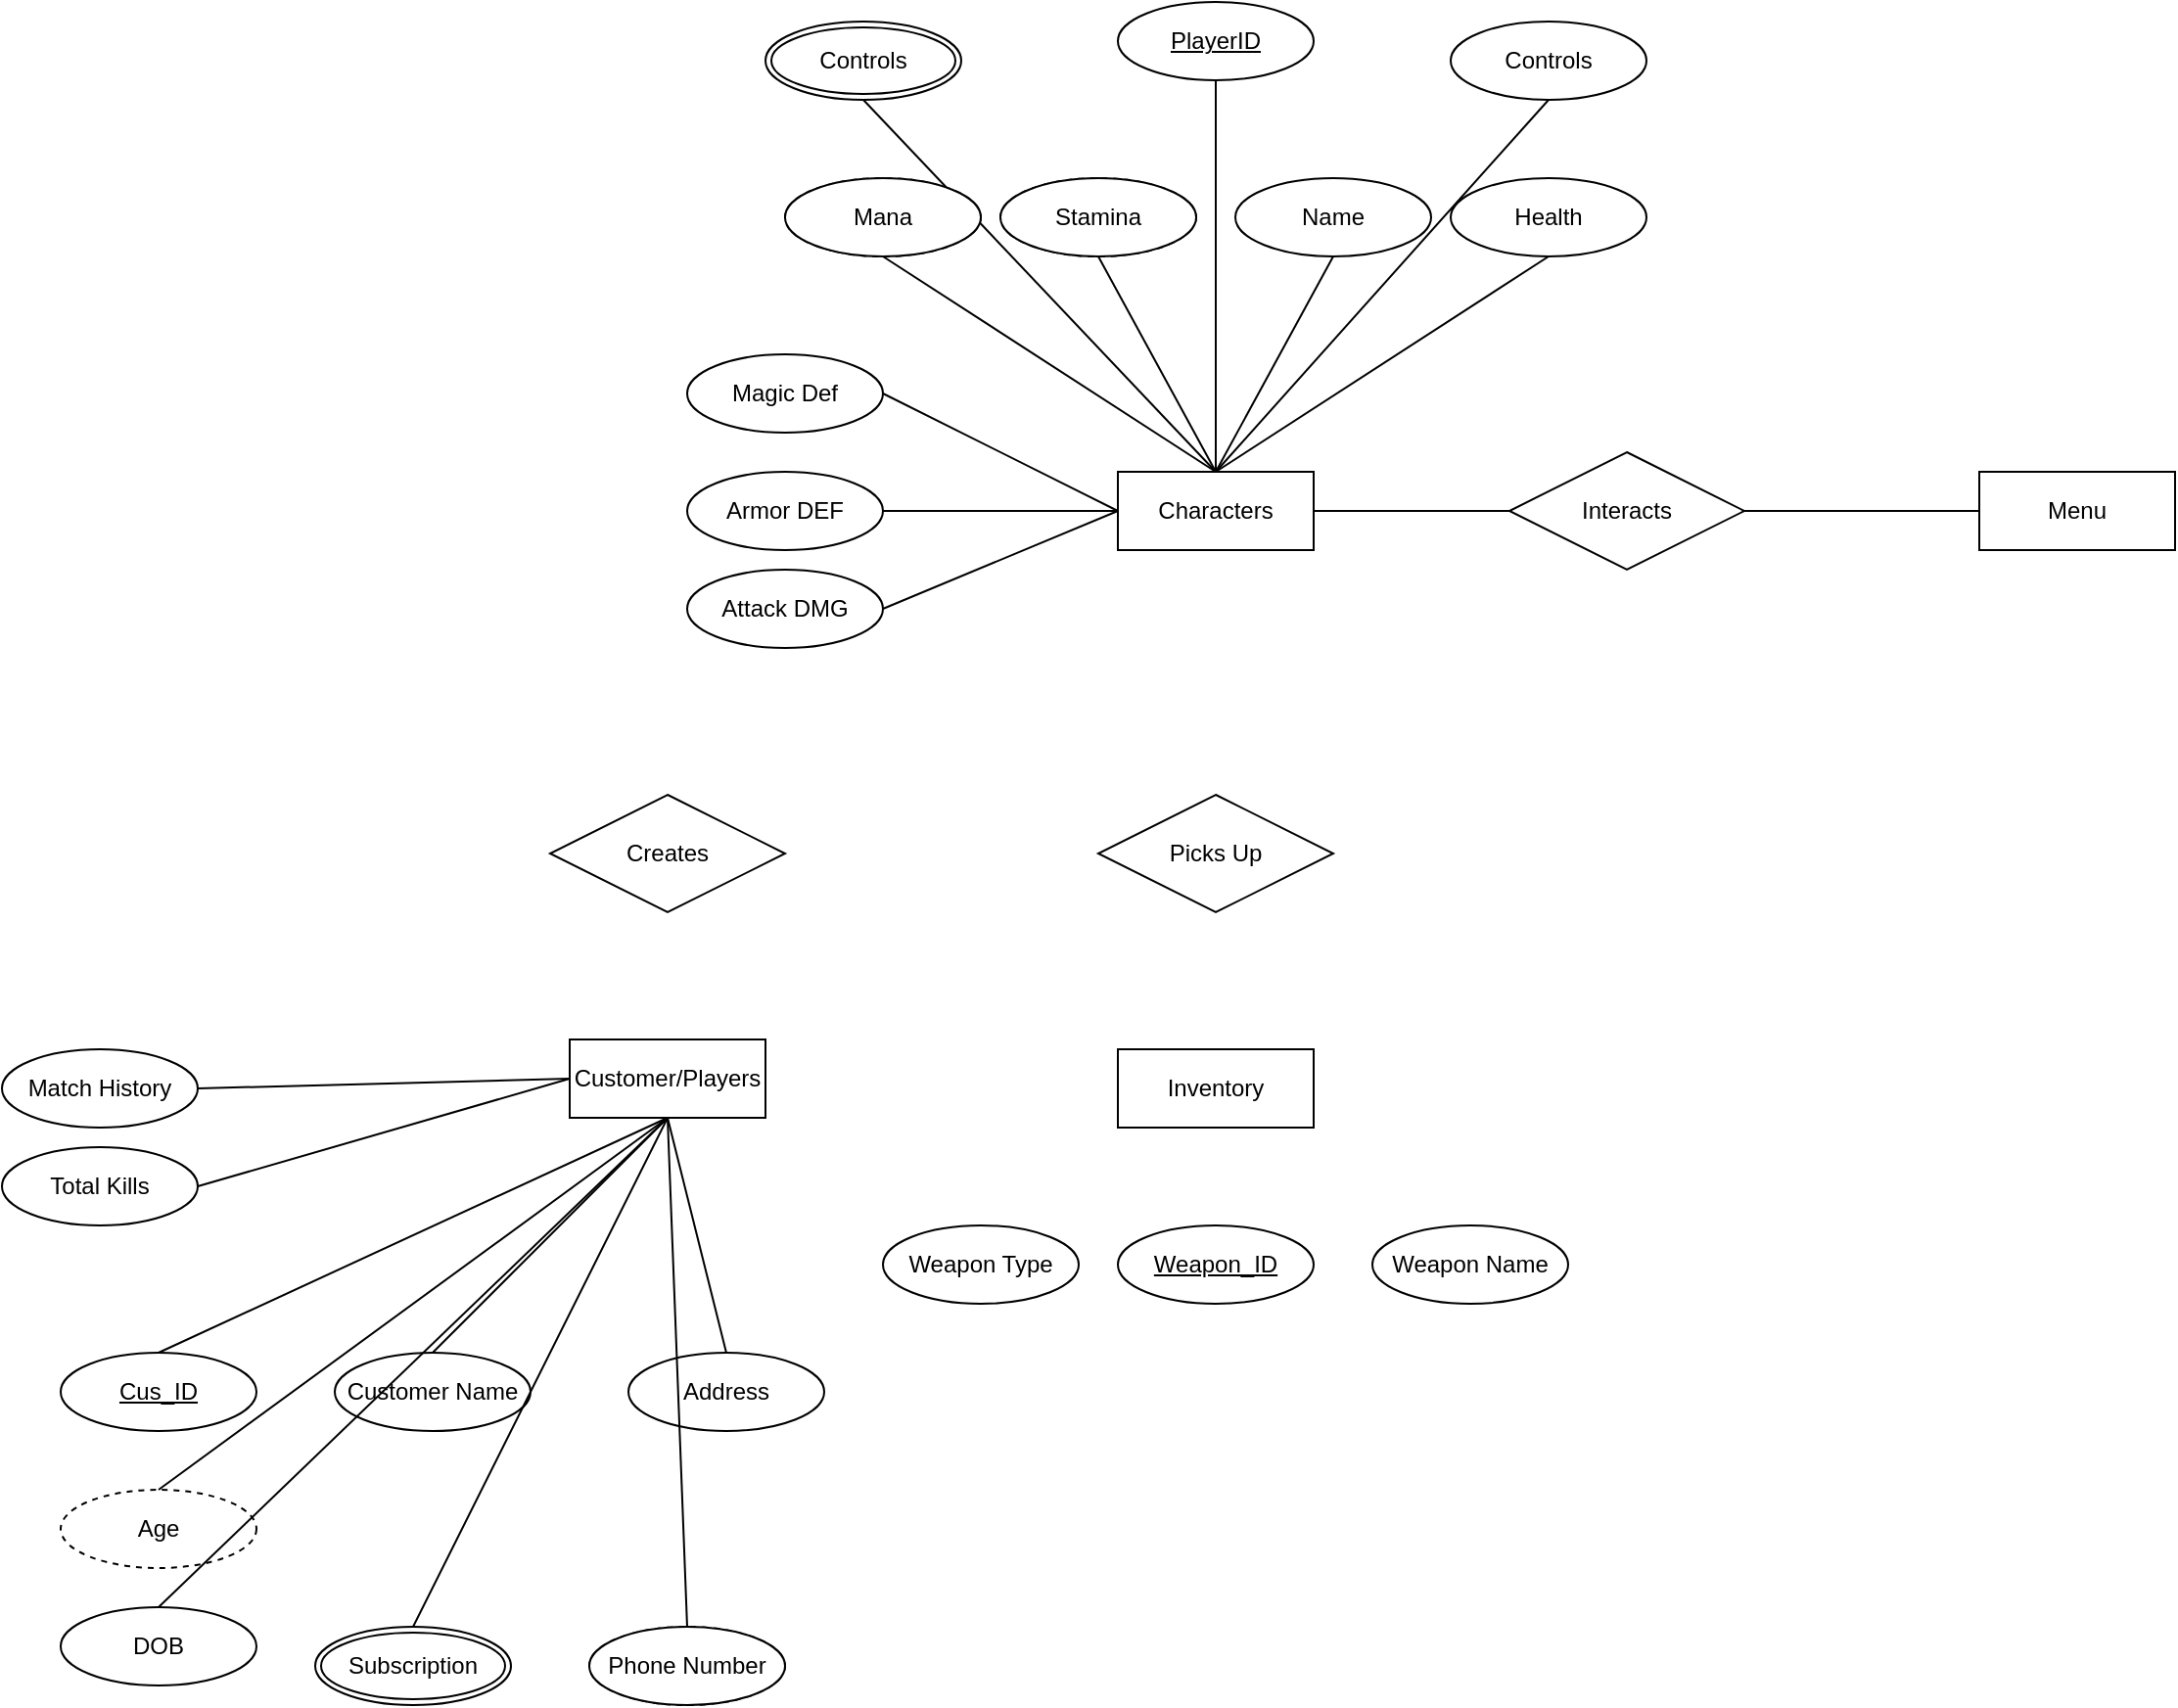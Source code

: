 <mxfile version="20.8.20" type="github"><diagram name="Page-1" id="Hs4GV1sRJ_Ma3NzXJL1x"><mxGraphModel dx="2860" dy="1149" grid="1" gridSize="10" guides="1" tooltips="1" connect="1" arrows="1" fold="1" page="1" pageScale="1" pageWidth="827" pageHeight="1169" math="0" shadow="0"><root><mxCell id="0"/><mxCell id="1" parent="0"/><mxCell id="GtEw4aKtiI0HCnKSQgXw-10" value="Characters" style="whiteSpace=wrap;html=1;align=center;" vertex="1" parent="1"><mxGeometry x="260" y="420" width="100" height="40" as="geometry"/></mxCell><mxCell id="GtEw4aKtiI0HCnKSQgXw-11" value="Inventory" style="whiteSpace=wrap;html=1;align=center;" vertex="1" parent="1"><mxGeometry x="260" y="715" width="100" height="40" as="geometry"/></mxCell><mxCell id="GtEw4aKtiI0HCnKSQgXw-12" value="Menu" style="whiteSpace=wrap;html=1;align=center;" vertex="1" parent="1"><mxGeometry x="700" y="420" width="100" height="40" as="geometry"/></mxCell><mxCell id="GtEw4aKtiI0HCnKSQgXw-13" value="Customer/Players" style="whiteSpace=wrap;html=1;align=center;" vertex="1" parent="1"><mxGeometry x="-20" y="710" width="100" height="40" as="geometry"/></mxCell><mxCell id="GtEw4aKtiI0HCnKSQgXw-14" value="Name" style="ellipse;whiteSpace=wrap;html=1;align=center;" vertex="1" parent="1"><mxGeometry x="320" y="270" width="100" height="40" as="geometry"/></mxCell><mxCell id="GtEw4aKtiI0HCnKSQgXw-15" value="Health" style="ellipse;whiteSpace=wrap;html=1;align=center;" vertex="1" parent="1"><mxGeometry x="430" y="270" width="100" height="40" as="geometry"/></mxCell><mxCell id="GtEw4aKtiI0HCnKSQgXw-27" value="" style="endArrow=none;html=1;rounded=0;entryX=0.5;entryY=1;entryDx=0;entryDy=0;exitX=0.5;exitY=0;exitDx=0;exitDy=0;" edge="1" parent="1" source="GtEw4aKtiI0HCnKSQgXw-10" target="GtEw4aKtiI0HCnKSQgXw-14"><mxGeometry relative="1" as="geometry"><mxPoint x="320" y="580" as="sourcePoint"/><mxPoint x="480" y="580" as="targetPoint"/></mxGeometry></mxCell><mxCell id="GtEw4aKtiI0HCnKSQgXw-28" value="" style="endArrow=none;html=1;rounded=0;entryX=0.5;entryY=1;entryDx=0;entryDy=0;exitX=0.5;exitY=0;exitDx=0;exitDy=0;" edge="1" parent="1" source="GtEw4aKtiI0HCnKSQgXw-10" target="GtEw4aKtiI0HCnKSQgXw-15"><mxGeometry relative="1" as="geometry"><mxPoint x="320" y="530" as="sourcePoint"/><mxPoint x="480" y="530" as="targetPoint"/></mxGeometry></mxCell><mxCell id="GtEw4aKtiI0HCnKSQgXw-29" value="PlayerID" style="ellipse;whiteSpace=wrap;html=1;align=center;fontStyle=4;" vertex="1" parent="1"><mxGeometry x="260" y="180" width="100" height="40" as="geometry"/></mxCell><mxCell id="GtEw4aKtiI0HCnKSQgXw-31" value="Controls" style="ellipse;whiteSpace=wrap;html=1;align=center;" vertex="1" parent="1"><mxGeometry x="430" y="190" width="100" height="40" as="geometry"/></mxCell><mxCell id="GtEw4aKtiI0HCnKSQgXw-33" value="Stamina" style="ellipse;whiteSpace=wrap;html=1;align=center;dashed=1;" vertex="1" parent="1"><mxGeometry x="200" y="270" width="100" height="40" as="geometry"/></mxCell><mxCell id="GtEw4aKtiI0HCnKSQgXw-34" value="" style="endArrow=none;html=1;rounded=0;exitX=0.5;exitY=1;exitDx=0;exitDy=0;entryX=0.5;entryY=0;entryDx=0;entryDy=0;" edge="1" parent="1" source="GtEw4aKtiI0HCnKSQgXw-33" target="GtEw4aKtiI0HCnKSQgXw-10"><mxGeometry relative="1" as="geometry"><mxPoint x="430" y="550" as="sourcePoint"/><mxPoint x="590" y="550" as="targetPoint"/></mxGeometry></mxCell><mxCell id="GtEw4aKtiI0HCnKSQgXw-35" value="Mana" style="ellipse;whiteSpace=wrap;html=1;align=center;dashed=1;" vertex="1" parent="1"><mxGeometry x="90" y="270" width="100" height="40" as="geometry"/></mxCell><mxCell id="GtEw4aKtiI0HCnKSQgXw-36" value="" style="endArrow=none;html=1;rounded=0;entryX=0.5;entryY=1;entryDx=0;entryDy=0;exitX=0.5;exitY=0;exitDx=0;exitDy=0;" edge="1" parent="1" source="GtEw4aKtiI0HCnKSQgXw-10" target="GtEw4aKtiI0HCnKSQgXw-35"><mxGeometry relative="1" as="geometry"><mxPoint x="360" y="500" as="sourcePoint"/><mxPoint x="520" y="500" as="targetPoint"/></mxGeometry></mxCell><mxCell id="GtEw4aKtiI0HCnKSQgXw-37" value="Controls" style="ellipse;shape=doubleEllipse;margin=3;whiteSpace=wrap;html=1;align=center;" vertex="1" parent="1"><mxGeometry x="80" y="190" width="100" height="40" as="geometry"/></mxCell><mxCell id="GtEw4aKtiI0HCnKSQgXw-39" value="" style="endArrow=none;html=1;rounded=0;exitX=0.5;exitY=0;exitDx=0;exitDy=0;" edge="1" parent="1" source="GtEw4aKtiI0HCnKSQgXw-10"><mxGeometry relative="1" as="geometry"><mxPoint x="360" y="500" as="sourcePoint"/><mxPoint x="310" y="220" as="targetPoint"/></mxGeometry></mxCell><mxCell id="GtEw4aKtiI0HCnKSQgXw-41" value="Attack DMG" style="ellipse;whiteSpace=wrap;html=1;align=center;" vertex="1" parent="1"><mxGeometry x="40" y="470" width="100" height="40" as="geometry"/></mxCell><mxCell id="GtEw4aKtiI0HCnKSQgXw-42" value="Armor DEF" style="ellipse;whiteSpace=wrap;html=1;align=center;" vertex="1" parent="1"><mxGeometry x="40" y="420" width="100" height="40" as="geometry"/></mxCell><mxCell id="GtEw4aKtiI0HCnKSQgXw-43" value="Magic Def" style="ellipse;whiteSpace=wrap;html=1;align=center;" vertex="1" parent="1"><mxGeometry x="40" y="360" width="100" height="40" as="geometry"/></mxCell><mxCell id="GtEw4aKtiI0HCnKSQgXw-44" value="" style="endArrow=none;html=1;rounded=0;entryX=0.5;entryY=1;entryDx=0;entryDy=0;" edge="1" parent="1" target="GtEw4aKtiI0HCnKSQgXw-37"><mxGeometry relative="1" as="geometry"><mxPoint x="310" y="420" as="sourcePoint"/><mxPoint x="520" y="500" as="targetPoint"/></mxGeometry></mxCell><mxCell id="GtEw4aKtiI0HCnKSQgXw-45" value="Interacts" style="shape=rhombus;perimeter=rhombusPerimeter;whiteSpace=wrap;html=1;align=center;" vertex="1" parent="1"><mxGeometry x="460" y="410" width="120" height="60" as="geometry"/></mxCell><mxCell id="GtEw4aKtiI0HCnKSQgXw-48" value="" style="endArrow=none;html=1;rounded=0;exitX=1;exitY=0.5;exitDx=0;exitDy=0;entryX=0;entryY=0.5;entryDx=0;entryDy=0;" edge="1" parent="1" source="GtEw4aKtiI0HCnKSQgXw-10" target="GtEw4aKtiI0HCnKSQgXw-45"><mxGeometry relative="1" as="geometry"><mxPoint x="360" y="500" as="sourcePoint"/><mxPoint x="520" y="500" as="targetPoint"/></mxGeometry></mxCell><mxCell id="GtEw4aKtiI0HCnKSQgXw-49" value="" style="endArrow=none;html=1;rounded=0;exitX=1;exitY=0.5;exitDx=0;exitDy=0;entryX=0;entryY=0.5;entryDx=0;entryDy=0;" edge="1" parent="1" source="GtEw4aKtiI0HCnKSQgXw-45" target="GtEw4aKtiI0HCnKSQgXw-12"><mxGeometry relative="1" as="geometry"><mxPoint x="360" y="500" as="sourcePoint"/><mxPoint x="520" y="500" as="targetPoint"/></mxGeometry></mxCell><mxCell id="GtEw4aKtiI0HCnKSQgXw-50" value="Creates" style="shape=rhombus;perimeter=rhombusPerimeter;whiteSpace=wrap;html=1;align=center;" vertex="1" parent="1"><mxGeometry x="-30" y="585" width="120" height="60" as="geometry"/></mxCell><mxCell id="GtEw4aKtiI0HCnKSQgXw-52" value="" style="endArrow=none;html=1;rounded=0;entryX=0.5;entryY=1;entryDx=0;entryDy=0;exitX=0.5;exitY=0;exitDx=0;exitDy=0;" edge="1" parent="1" source="GtEw4aKtiI0HCnKSQgXw-10" target="GtEw4aKtiI0HCnKSQgXw-31"><mxGeometry relative="1" as="geometry"><mxPoint x="360" y="500" as="sourcePoint"/><mxPoint x="520" y="500" as="targetPoint"/></mxGeometry></mxCell><mxCell id="GtEw4aKtiI0HCnKSQgXw-53" value="Picks Up" style="shape=rhombus;perimeter=rhombusPerimeter;whiteSpace=wrap;html=1;align=center;" vertex="1" parent="1"><mxGeometry x="250" y="585" width="120" height="60" as="geometry"/></mxCell><mxCell id="GtEw4aKtiI0HCnKSQgXw-58" value="" style="endArrow=none;html=1;rounded=0;exitX=1;exitY=0.5;exitDx=0;exitDy=0;entryX=0;entryY=0.5;entryDx=0;entryDy=0;" edge="1" parent="1" source="GtEw4aKtiI0HCnKSQgXw-42" target="GtEw4aKtiI0HCnKSQgXw-10"><mxGeometry relative="1" as="geometry"><mxPoint x="790" y="690" as="sourcePoint"/><mxPoint x="950" y="690" as="targetPoint"/></mxGeometry></mxCell><mxCell id="GtEw4aKtiI0HCnKSQgXw-59" value="" style="endArrow=none;html=1;rounded=0;exitX=1;exitY=0.5;exitDx=0;exitDy=0;" edge="1" parent="1" source="GtEw4aKtiI0HCnKSQgXw-43"><mxGeometry relative="1" as="geometry"><mxPoint x="790" y="690" as="sourcePoint"/><mxPoint x="260" y="440" as="targetPoint"/></mxGeometry></mxCell><mxCell id="GtEw4aKtiI0HCnKSQgXw-60" value="" style="endArrow=none;html=1;rounded=0;exitX=1;exitY=0.5;exitDx=0;exitDy=0;entryX=0;entryY=0.5;entryDx=0;entryDy=0;" edge="1" parent="1" source="GtEw4aKtiI0HCnKSQgXw-41" target="GtEw4aKtiI0HCnKSQgXw-10"><mxGeometry relative="1" as="geometry"><mxPoint x="790" y="690" as="sourcePoint"/><mxPoint x="950" y="690" as="targetPoint"/></mxGeometry></mxCell><mxCell id="GtEw4aKtiI0HCnKSQgXw-62" value="Cus_ID" style="ellipse;whiteSpace=wrap;html=1;align=center;fontStyle=4;" vertex="1" parent="1"><mxGeometry x="-280" y="870" width="100" height="40" as="geometry"/></mxCell><mxCell id="GtEw4aKtiI0HCnKSQgXw-63" value="Customer Name" style="ellipse;whiteSpace=wrap;html=1;align=center;" vertex="1" parent="1"><mxGeometry x="-140" y="870" width="100" height="40" as="geometry"/></mxCell><mxCell id="GtEw4aKtiI0HCnKSQgXw-64" value="Address" style="ellipse;whiteSpace=wrap;html=1;align=center;" vertex="1" parent="1"><mxGeometry x="10" y="870" width="100" height="40" as="geometry"/></mxCell><mxCell id="GtEw4aKtiI0HCnKSQgXw-67" value="Total Kills" style="ellipse;whiteSpace=wrap;html=1;align=center;" vertex="1" parent="1"><mxGeometry x="-310" y="765" width="100" height="40" as="geometry"/></mxCell><mxCell id="GtEw4aKtiI0HCnKSQgXw-68" value="Match History" style="ellipse;whiteSpace=wrap;html=1;align=center;" vertex="1" parent="1"><mxGeometry x="-310" y="715" width="100" height="40" as="geometry"/></mxCell><mxCell id="GtEw4aKtiI0HCnKSQgXw-70" value="" style="endArrow=none;html=1;rounded=0;exitX=1;exitY=0.5;exitDx=0;exitDy=0;entryX=0;entryY=0.5;entryDx=0;entryDy=0;" edge="1" parent="1" source="GtEw4aKtiI0HCnKSQgXw-68" target="GtEw4aKtiI0HCnKSQgXw-13"><mxGeometry relative="1" as="geometry"><mxPoint x="470" y="690" as="sourcePoint"/><mxPoint x="630" y="690" as="targetPoint"/></mxGeometry></mxCell><mxCell id="GtEw4aKtiI0HCnKSQgXw-72" value="Mana" style="ellipse;whiteSpace=wrap;html=1;align=center;" vertex="1" parent="1"><mxGeometry x="90" y="270" width="100" height="40" as="geometry"/></mxCell><mxCell id="GtEw4aKtiI0HCnKSQgXw-73" value="Stamina" style="ellipse;whiteSpace=wrap;html=1;align=center;" vertex="1" parent="1"><mxGeometry x="200" y="270" width="100" height="40" as="geometry"/></mxCell><mxCell id="GtEw4aKtiI0HCnKSQgXw-74" value="Mana" style="ellipse;whiteSpace=wrap;html=1;align=center;dashed=1;" vertex="1" parent="1"><mxGeometry x="-10" y="1010" width="100" height="40" as="geometry"/></mxCell><mxCell id="GtEw4aKtiI0HCnKSQgXw-75" value="Phone Number" style="ellipse;whiteSpace=wrap;html=1;align=center;" vertex="1" parent="1"><mxGeometry x="-10" y="1010" width="100" height="40" as="geometry"/></mxCell><mxCell id="GtEw4aKtiI0HCnKSQgXw-77" value="" style="endArrow=none;html=1;rounded=0;exitX=1;exitY=0.5;exitDx=0;exitDy=0;entryX=0;entryY=0.5;entryDx=0;entryDy=0;" edge="1" parent="1" source="GtEw4aKtiI0HCnKSQgXw-67" target="GtEw4aKtiI0HCnKSQgXw-13"><mxGeometry relative="1" as="geometry"><mxPoint x="470" y="690" as="sourcePoint"/><mxPoint x="630" y="690" as="targetPoint"/></mxGeometry></mxCell><mxCell id="GtEw4aKtiI0HCnKSQgXw-78" value="" style="endArrow=none;html=1;rounded=0;exitX=0.5;exitY=0;exitDx=0;exitDy=0;entryX=0.5;entryY=1;entryDx=0;entryDy=0;" edge="1" parent="1" source="GtEw4aKtiI0HCnKSQgXw-62" target="GtEw4aKtiI0HCnKSQgXw-13"><mxGeometry relative="1" as="geometry"><mxPoint x="470" y="690" as="sourcePoint"/><mxPoint x="630" y="690" as="targetPoint"/></mxGeometry></mxCell><mxCell id="GtEw4aKtiI0HCnKSQgXw-79" value="" style="endArrow=none;html=1;rounded=0;exitX=0.5;exitY=0;exitDx=0;exitDy=0;entryX=0.5;entryY=1;entryDx=0;entryDy=0;" edge="1" parent="1" source="GtEw4aKtiI0HCnKSQgXw-63" target="GtEw4aKtiI0HCnKSQgXw-13"><mxGeometry relative="1" as="geometry"><mxPoint x="470" y="690" as="sourcePoint"/><mxPoint x="630" y="690" as="targetPoint"/></mxGeometry></mxCell><mxCell id="GtEw4aKtiI0HCnKSQgXw-80" value="" style="endArrow=none;html=1;rounded=0;exitX=0.5;exitY=0;exitDx=0;exitDy=0;entryX=0.5;entryY=1;entryDx=0;entryDy=0;" edge="1" parent="1" source="GtEw4aKtiI0HCnKSQgXw-64" target="GtEw4aKtiI0HCnKSQgXw-13"><mxGeometry relative="1" as="geometry"><mxPoint x="470" y="690" as="sourcePoint"/><mxPoint x="630" y="690" as="targetPoint"/></mxGeometry></mxCell><mxCell id="GtEw4aKtiI0HCnKSQgXw-82" value="" style="endArrow=none;html=1;rounded=0;exitX=0.5;exitY=0;exitDx=0;exitDy=0;entryX=0.5;entryY=1;entryDx=0;entryDy=0;" edge="1" parent="1" target="GtEw4aKtiI0HCnKSQgXw-13"><mxGeometry relative="1" as="geometry"><mxPoint x="-100" y="1010" as="sourcePoint"/><mxPoint x="630" y="690" as="targetPoint"/></mxGeometry></mxCell><mxCell id="GtEw4aKtiI0HCnKSQgXw-83" value="" style="endArrow=none;html=1;rounded=0;exitX=0.5;exitY=0;exitDx=0;exitDy=0;" edge="1" parent="1" source="GtEw4aKtiI0HCnKSQgXw-75"><mxGeometry relative="1" as="geometry"><mxPoint x="470" y="690" as="sourcePoint"/><mxPoint x="30" y="750" as="targetPoint"/></mxGeometry></mxCell><mxCell id="GtEw4aKtiI0HCnKSQgXw-84" value="Subscription" style="ellipse;shape=doubleEllipse;margin=3;whiteSpace=wrap;html=1;align=center;" vertex="1" parent="1"><mxGeometry x="-150" y="1010" width="100" height="40" as="geometry"/></mxCell><mxCell id="GtEw4aKtiI0HCnKSQgXw-86" value="Weapon_ID" style="ellipse;whiteSpace=wrap;html=1;align=center;fontStyle=4;" vertex="1" parent="1"><mxGeometry x="260" y="805" width="100" height="40" as="geometry"/></mxCell><mxCell id="GtEw4aKtiI0HCnKSQgXw-87" value="Weapon Name" style="ellipse;whiteSpace=wrap;html=1;align=center;" vertex="1" parent="1"><mxGeometry x="390" y="805" width="100" height="40" as="geometry"/></mxCell><mxCell id="GtEw4aKtiI0HCnKSQgXw-88" value="DOB" style="ellipse;whiteSpace=wrap;html=1;align=center;" vertex="1" parent="1"><mxGeometry x="-280" y="1000" width="100" height="40" as="geometry"/></mxCell><mxCell id="GtEw4aKtiI0HCnKSQgXw-90" value="Age" style="ellipse;whiteSpace=wrap;html=1;align=center;dashed=1;" vertex="1" parent="1"><mxGeometry x="-280" y="940" width="100" height="40" as="geometry"/></mxCell><mxCell id="GtEw4aKtiI0HCnKSQgXw-91" value="" style="endArrow=none;html=1;rounded=0;entryX=0.5;entryY=0;entryDx=0;entryDy=0;" edge="1" parent="1" target="GtEw4aKtiI0HCnKSQgXw-90"><mxGeometry relative="1" as="geometry"><mxPoint x="30" y="750" as="sourcePoint"/><mxPoint x="300" y="690" as="targetPoint"/></mxGeometry></mxCell><mxCell id="GtEw4aKtiI0HCnKSQgXw-92" value="" style="endArrow=none;html=1;rounded=0;exitX=0.5;exitY=1;exitDx=0;exitDy=0;entryX=0.5;entryY=0;entryDx=0;entryDy=0;" edge="1" parent="1" source="GtEw4aKtiI0HCnKSQgXw-13" target="GtEw4aKtiI0HCnKSQgXw-88"><mxGeometry relative="1" as="geometry"><mxPoint x="140" y="690" as="sourcePoint"/><mxPoint x="300" y="690" as="targetPoint"/></mxGeometry></mxCell><mxCell id="GtEw4aKtiI0HCnKSQgXw-93" value="Weapon Type" style="ellipse;whiteSpace=wrap;html=1;align=center;" vertex="1" parent="1"><mxGeometry x="140" y="805" width="100" height="40" as="geometry"/></mxCell></root></mxGraphModel></diagram></mxfile>